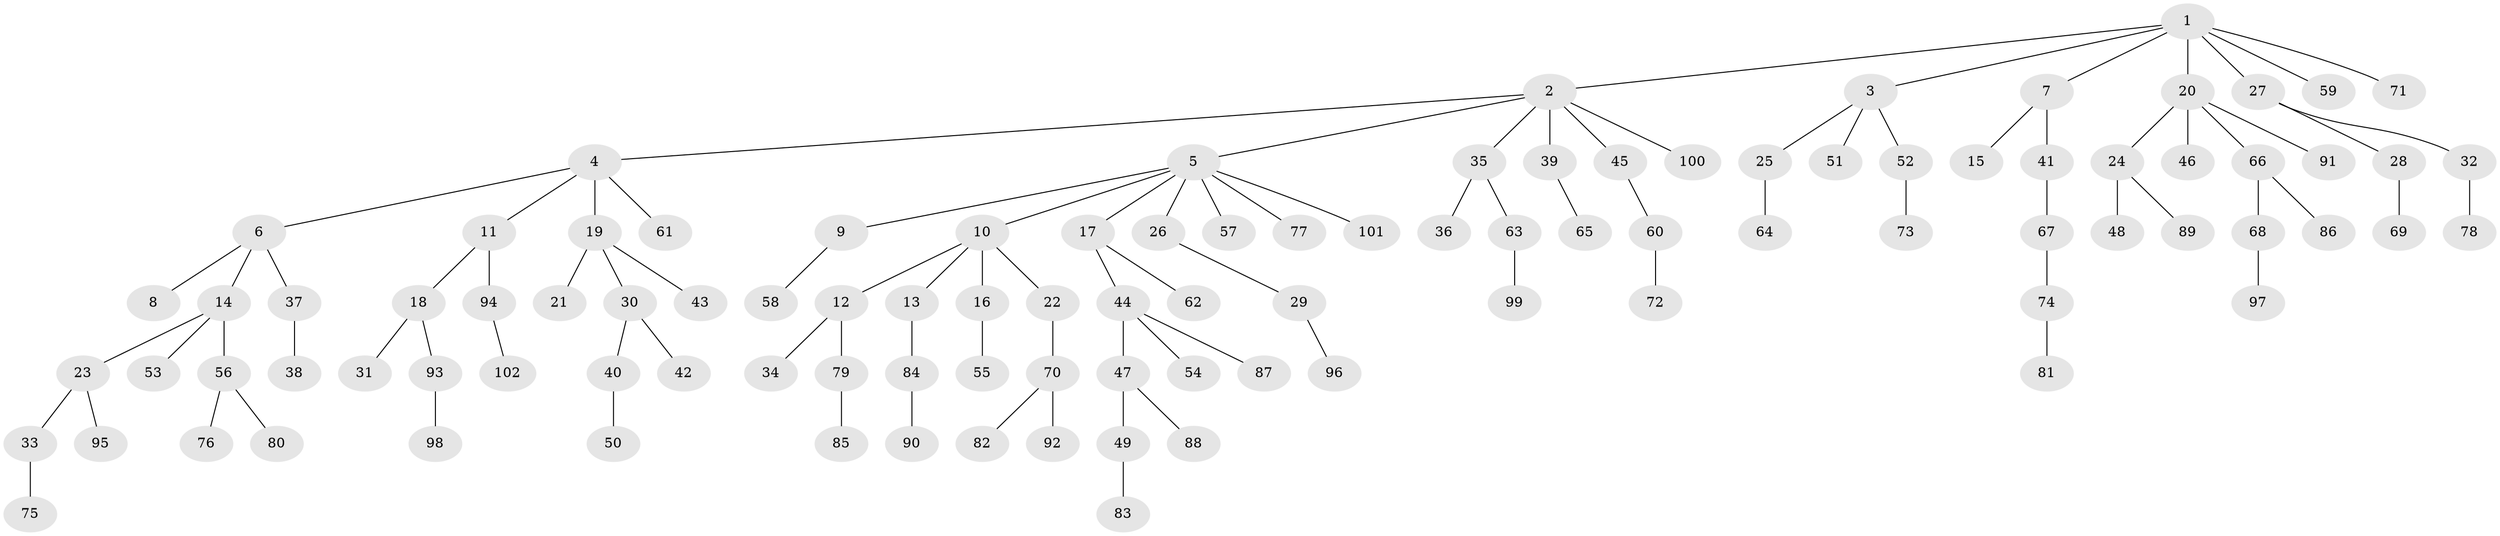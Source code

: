 // coarse degree distribution, {8: 0.04225352112676056, 4: 0.056338028169014086, 3: 0.08450704225352113, 1: 0.5774647887323944, 6: 0.014084507042253521, 2: 0.2112676056338028, 5: 0.014084507042253521}
// Generated by graph-tools (version 1.1) at 2025/24/03/03/25 07:24:07]
// undirected, 102 vertices, 101 edges
graph export_dot {
graph [start="1"]
  node [color=gray90,style=filled];
  1;
  2;
  3;
  4;
  5;
  6;
  7;
  8;
  9;
  10;
  11;
  12;
  13;
  14;
  15;
  16;
  17;
  18;
  19;
  20;
  21;
  22;
  23;
  24;
  25;
  26;
  27;
  28;
  29;
  30;
  31;
  32;
  33;
  34;
  35;
  36;
  37;
  38;
  39;
  40;
  41;
  42;
  43;
  44;
  45;
  46;
  47;
  48;
  49;
  50;
  51;
  52;
  53;
  54;
  55;
  56;
  57;
  58;
  59;
  60;
  61;
  62;
  63;
  64;
  65;
  66;
  67;
  68;
  69;
  70;
  71;
  72;
  73;
  74;
  75;
  76;
  77;
  78;
  79;
  80;
  81;
  82;
  83;
  84;
  85;
  86;
  87;
  88;
  89;
  90;
  91;
  92;
  93;
  94;
  95;
  96;
  97;
  98;
  99;
  100;
  101;
  102;
  1 -- 2;
  1 -- 3;
  1 -- 7;
  1 -- 20;
  1 -- 27;
  1 -- 59;
  1 -- 71;
  2 -- 4;
  2 -- 5;
  2 -- 35;
  2 -- 39;
  2 -- 45;
  2 -- 100;
  3 -- 25;
  3 -- 51;
  3 -- 52;
  4 -- 6;
  4 -- 11;
  4 -- 19;
  4 -- 61;
  5 -- 9;
  5 -- 10;
  5 -- 17;
  5 -- 26;
  5 -- 57;
  5 -- 77;
  5 -- 101;
  6 -- 8;
  6 -- 14;
  6 -- 37;
  7 -- 15;
  7 -- 41;
  9 -- 58;
  10 -- 12;
  10 -- 13;
  10 -- 16;
  10 -- 22;
  11 -- 18;
  11 -- 94;
  12 -- 34;
  12 -- 79;
  13 -- 84;
  14 -- 23;
  14 -- 53;
  14 -- 56;
  16 -- 55;
  17 -- 44;
  17 -- 62;
  18 -- 31;
  18 -- 93;
  19 -- 21;
  19 -- 30;
  19 -- 43;
  20 -- 24;
  20 -- 46;
  20 -- 66;
  20 -- 91;
  22 -- 70;
  23 -- 33;
  23 -- 95;
  24 -- 48;
  24 -- 89;
  25 -- 64;
  26 -- 29;
  27 -- 28;
  27 -- 32;
  28 -- 69;
  29 -- 96;
  30 -- 40;
  30 -- 42;
  32 -- 78;
  33 -- 75;
  35 -- 36;
  35 -- 63;
  37 -- 38;
  39 -- 65;
  40 -- 50;
  41 -- 67;
  44 -- 47;
  44 -- 54;
  44 -- 87;
  45 -- 60;
  47 -- 49;
  47 -- 88;
  49 -- 83;
  52 -- 73;
  56 -- 76;
  56 -- 80;
  60 -- 72;
  63 -- 99;
  66 -- 68;
  66 -- 86;
  67 -- 74;
  68 -- 97;
  70 -- 82;
  70 -- 92;
  74 -- 81;
  79 -- 85;
  84 -- 90;
  93 -- 98;
  94 -- 102;
}

